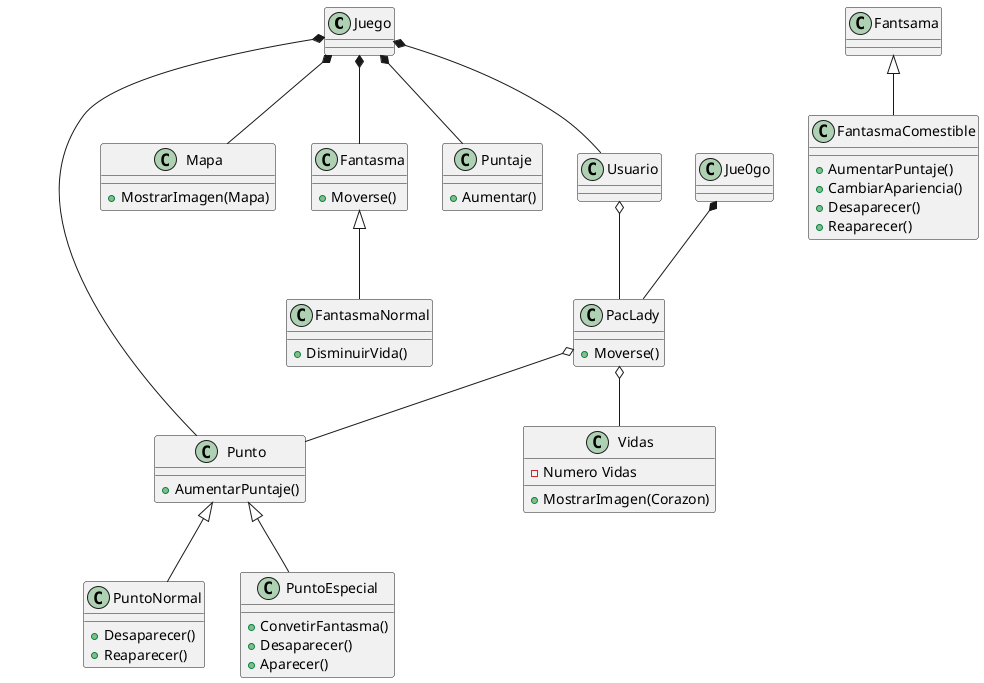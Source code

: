 @startuml diagrama

class Juego
class Usuario
class PacLady{
    +Moverse()
}
class Vidas{
    -Numero Vidas
    + MostrarImagen(Corazon)
}
class Punto{
    +AumentarPuntaje()
}
class PuntoNormal{
    +Desaparecer()
    +Reaparecer()
}
class PuntoEspecial{
    +ConvetirFantasma()
    +Desaparecer()
    +Aparecer()
}
class Mapa{
    +MostrarImagen(Mapa)
}
class Fantasma{
    +Moverse()
}
class FantasmaNormal{
    +DisminuirVida()
}
class FantasmaComestible{
    +AumentarPuntaje()
    +CambiarApariencia()
    +Desaparecer()
    +Reaparecer()
}
class Puntaje{
    +Aumentar()
}

Juego *-- Usuario
Juego *-- Puntaje
Jue0go *-- PacLady
Juego *-- Punto
Juego *-- Mapa
Punto <|-- PuntoNormal 
Punto <|-- PuntoEspecial
Juego *-- Fantasma
Fantsama <|-- FantasmaComestible
Fantasma <|-- FantasmaNormal
Usuario o-- PacLady
PacLady o-- Punto
PacLady o-- Vidas

@enduml